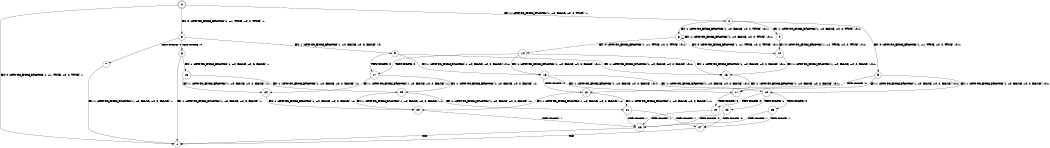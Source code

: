 digraph BCG {
size = "7, 10.5";
center = TRUE;
node [shape = circle];
0 [peripheries = 2];
0 -> 1 [label = "EX !0 !ATOMIC_EXCH_BRANCH (1, +1, TRUE, +0, 2, TRUE) !::"];
0 -> 2 [label = "EX !1 !ATOMIC_EXCH_BRANCH (1, +0, FALSE, +0, 3, TRUE) !::"];
0 -> 3 [label = "EX !0 !ATOMIC_EXCH_BRANCH (1, +1, TRUE, +0, 2, TRUE) !::"];
2 -> 4 [label = "EX !1 !ATOMIC_EXCH_BRANCH (1, +0, FALSE, +0, 2, TRUE) !:0:1:"];
2 -> 5 [label = "EX !0 !ATOMIC_EXCH_BRANCH (1, +1, TRUE, +0, 2, TRUE) !:0:1:"];
2 -> 6 [label = "EX !1 !ATOMIC_EXCH_BRANCH (1, +0, FALSE, +0, 2, TRUE) !:0:1:"];
3 -> 7 [label = "TERMINATE !0"];
3 -> 8 [label = "TERMINATE !0"];
3 -> 9 [label = "EX !1 !ATOMIC_EXCH_BRANCH (1, +0, FALSE, +0, 3, FALSE) !:0:"];
4 -> 10 [label = "EX !0 !ATOMIC_EXCH_BRANCH (1, +1, TRUE, +0, 2, TRUE) !:0:1:"];
5 -> 11 [label = "EX !1 !ATOMIC_EXCH_BRANCH (1, +0, FALSE, +0, 2, FALSE) !:0:1:"];
5 -> 12 [label = "TERMINATE !0"];
5 -> 13 [label = "EX !1 !ATOMIC_EXCH_BRANCH (1, +0, FALSE, +0, 2, FALSE) !:0:1:"];
6 -> 10 [label = "EX !0 !ATOMIC_EXCH_BRANCH (1, +1, TRUE, +0, 2, TRUE) !:0:1:"];
6 -> 14 [label = "EX !0 !ATOMIC_EXCH_BRANCH (1, +1, TRUE, +0, 2, TRUE) !:0:1:"];
6 -> 6 [label = "EX !1 !ATOMIC_EXCH_BRANCH (1, +0, FALSE, +0, 2, TRUE) !:0:1:"];
7 -> 1 [label = "EX !1 !ATOMIC_EXCH_BRANCH (1, +0, FALSE, +0, 3, FALSE) !::"];
8 -> 1 [label = "EX !1 !ATOMIC_EXCH_BRANCH (1, +0, FALSE, +0, 3, FALSE) !::"];
8 -> 15 [label = "EX !1 !ATOMIC_EXCH_BRANCH (1, +0, FALSE, +0, 3, FALSE) !::"];
9 -> 16 [label = "EX !1 !ATOMIC_EXCH_BRANCH (1, +0, FALSE, +0, 2, FALSE) !:0:1:"];
9 -> 17 [label = "TERMINATE !0"];
9 -> 18 [label = "EX !1 !ATOMIC_EXCH_BRANCH (1, +0, FALSE, +0, 2, FALSE) !:0:1:"];
10 -> 16 [label = "EX !1 !ATOMIC_EXCH_BRANCH (1, +0, FALSE, +0, 2, FALSE) !:0:1:"];
11 -> 19 [label = "TERMINATE !0"];
12 -> 20 [label = "EX !1 !ATOMIC_EXCH_BRANCH (1, +0, FALSE, +0, 2, FALSE) !:1:"];
12 -> 21 [label = "EX !1 !ATOMIC_EXCH_BRANCH (1, +0, FALSE, +0, 2, FALSE) !:1:"];
13 -> 19 [label = "TERMINATE !0"];
13 -> 22 [label = "TERMINATE !1"];
13 -> 23 [label = "TERMINATE !0"];
14 -> 16 [label = "EX !1 !ATOMIC_EXCH_BRANCH (1, +0, FALSE, +0, 2, FALSE) !:0:1:"];
14 -> 17 [label = "TERMINATE !0"];
14 -> 18 [label = "EX !1 !ATOMIC_EXCH_BRANCH (1, +0, FALSE, +0, 2, FALSE) !:0:1:"];
15 -> 24 [label = "EX !1 !ATOMIC_EXCH_BRANCH (1, +0, FALSE, +0, 2, FALSE) !:1:"];
15 -> 25 [label = "EX !1 !ATOMIC_EXCH_BRANCH (1, +0, FALSE, +0, 2, FALSE) !:1:"];
16 -> 11 [label = "EX !1 !ATOMIC_EXCH_BRANCH (1, +0, FALSE, +0, 2, FALSE) !:0:1:"];
17 -> 24 [label = "EX !1 !ATOMIC_EXCH_BRANCH (1, +0, FALSE, +0, 2, FALSE) !:1:"];
17 -> 25 [label = "EX !1 !ATOMIC_EXCH_BRANCH (1, +0, FALSE, +0, 2, FALSE) !:1:"];
18 -> 11 [label = "EX !1 !ATOMIC_EXCH_BRANCH (1, +0, FALSE, +0, 2, FALSE) !:0:1:"];
18 -> 12 [label = "TERMINATE !0"];
18 -> 13 [label = "EX !1 !ATOMIC_EXCH_BRANCH (1, +0, FALSE, +0, 2, FALSE) !:0:1:"];
19 -> 26 [label = "TERMINATE !1"];
20 -> 26 [label = "TERMINATE !1"];
21 -> 26 [label = "TERMINATE !1"];
21 -> 27 [label = "TERMINATE !1"];
22 -> 26 [label = "TERMINATE !0"];
22 -> 27 [label = "TERMINATE !0"];
23 -> 26 [label = "TERMINATE !1"];
23 -> 27 [label = "TERMINATE !1"];
24 -> 20 [label = "EX !1 !ATOMIC_EXCH_BRANCH (1, +0, FALSE, +0, 2, FALSE) !:1:"];
25 -> 20 [label = "EX !1 !ATOMIC_EXCH_BRANCH (1, +0, FALSE, +0, 2, FALSE) !:1:"];
25 -> 21 [label = "EX !1 !ATOMIC_EXCH_BRANCH (1, +0, FALSE, +0, 2, FALSE) !:1:"];
26 -> 1 [label = "exit"];
27 -> 1 [label = "exit"];
}
